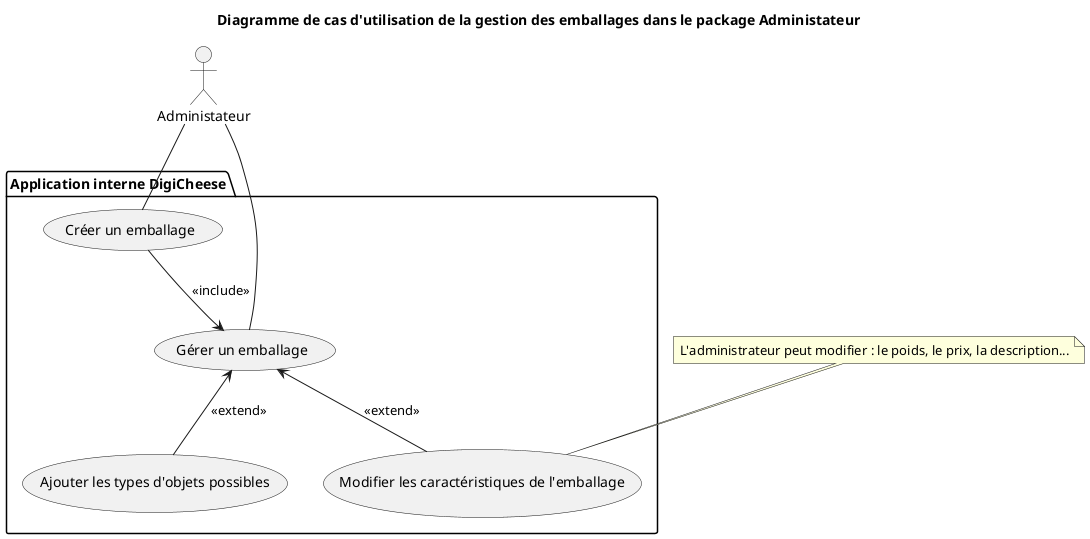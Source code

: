 @startuml Gestion administrative d'un emballage

actor "Administateur" 

package "Application interne DigiCheese" {
    usecase "Créer un emballage"
    usecase "Gérer un emballage"

    usecase "Modifier les caractéristiques de l'emballage"

    usecase "Ajouter les types d'objets possibles"
}

"Administateur" -- "Créer un emballage"
"Administateur" -- "Gérer un emballage"

"Créer un emballage" --> "Gérer un emballage" : <<include>>

"Gérer un emballage" <-- "Modifier les caractéristiques de l'emballage" : <<extend>>
"Gérer un emballage" <-- "Ajouter les types d'objets possibles" : <<extend>>

note "L'administrateur peut modifier : le poids, le prix, la description..." as N1
N1 .. "Modifier les caractéristiques de l'emballage"

title Diagramme de cas d'utilisation de la gestion des emballages dans le package Administateur
@enduml